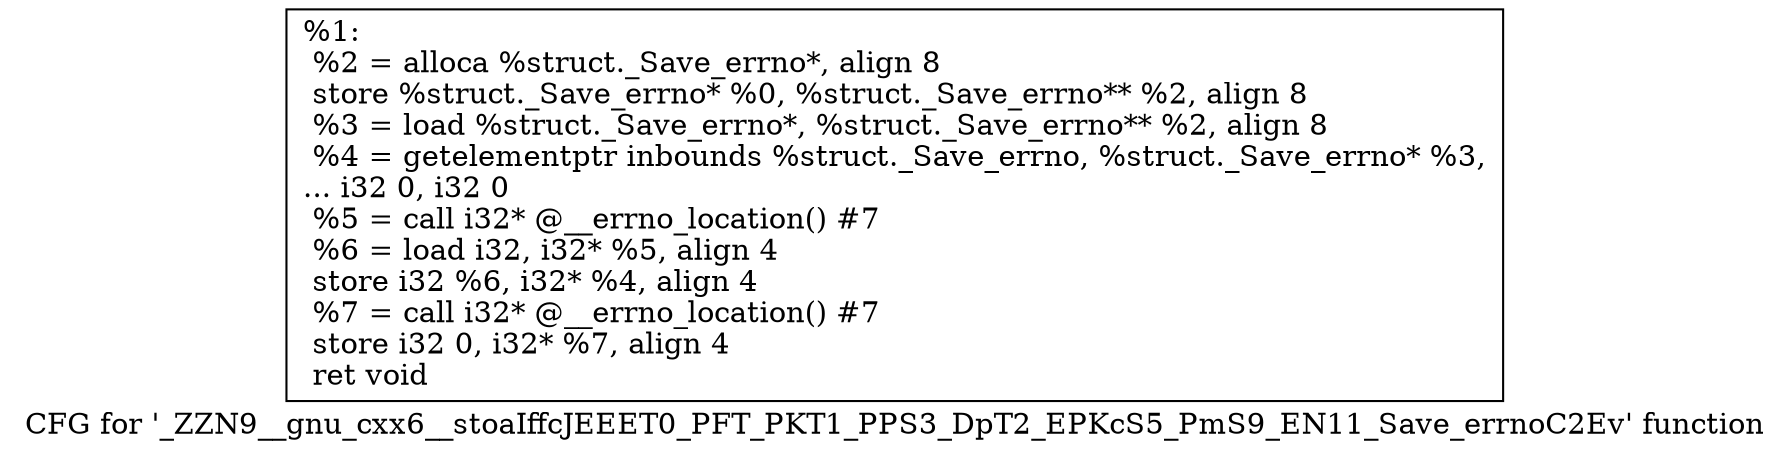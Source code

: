 digraph "CFG for '_ZZN9__gnu_cxx6__stoaIffcJEEET0_PFT_PKT1_PPS3_DpT2_EPKcS5_PmS9_EN11_Save_errnoC2Ev' function" {
	label="CFG for '_ZZN9__gnu_cxx6__stoaIffcJEEET0_PFT_PKT1_PPS3_DpT2_EPKcS5_PmS9_EN11_Save_errnoC2Ev' function";

	Node0x20726a0 [shape=record,label="{%1:\l  %2 = alloca %struct._Save_errno*, align 8\l  store %struct._Save_errno* %0, %struct._Save_errno** %2, align 8\l  %3 = load %struct._Save_errno*, %struct._Save_errno** %2, align 8\l  %4 = getelementptr inbounds %struct._Save_errno, %struct._Save_errno* %3,\l... i32 0, i32 0\l  %5 = call i32* @__errno_location() #7\l  %6 = load i32, i32* %5, align 4\l  store i32 %6, i32* %4, align 4\l  %7 = call i32* @__errno_location() #7\l  store i32 0, i32* %7, align 4\l  ret void\l}"];
}
